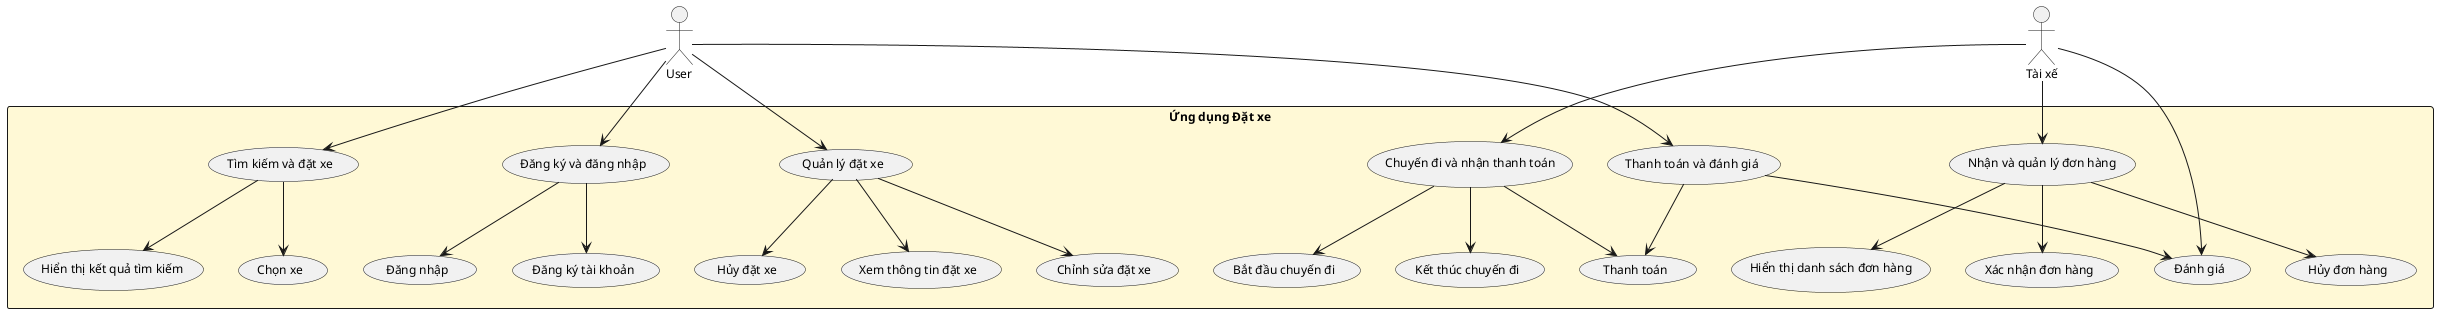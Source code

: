 @startuml

!define LightYellow #FFF9D6
!define LightGreen #D2F2C2
!define LightBlue #D6E3FF

skinparam packageStyle rect
skinparam packageBackgroundColor LightYellow
skinparam packageTitleBackgroundColor LightGreen
skinparam defaultFontName Arial
skinparam defaultFontSize 12

actor User as user
actor "Tài xế" as driver

rectangle "Ứng dụng Đặt xe" {
    user --> (Đăng ký và đăng nhập)
    user --> (Tìm kiếm và đặt xe)
    user --> (Quản lý đặt xe)
    user --> (Thanh toán và đánh giá)

    driver --> (Nhận và quản lý đơn hàng)
    driver --> (Chuyến đi và nhận thanh toán)
    driver --> (Đánh giá)

    (Tìm kiếm và đặt xe) --> (Hiển thị kết quả tìm kiếm)
    (Tìm kiếm và đặt xe) --> (Chọn xe)

    (Quản lý đặt xe) --> (Xem thông tin đặt xe)
    (Quản lý đặt xe) --> (Chỉnh sửa đặt xe)
    (Quản lý đặt xe) --> (Hủy đặt xe)

    (Nhận và quản lý đơn hàng) --> (Hiển thị danh sách đơn hàng)
    (Nhận và quản lý đơn hàng) --> (Xác nhận đơn hàng)
    (Nhận và quản lý đơn hàng) --> (Hủy đơn hàng)

    (Chuyến đi và nhận thanh toán) --> (Bắt đầu chuyến đi)
    (Chuyến đi và nhận thanh toán) --> (Kết thúc chuyến đi)
    (Chuyến đi và nhận thanh toán) --> (Thanh toán)

    (Đăng ký và đăng nhập) --> (Đăng ký tài khoản)
    (Đăng ký và đăng nhập) --> (Đăng nhập)

    (Thanh toán và đánh giá) --> (Thanh toán)
    (Thanh toán và đánh giá) --> (Đánh giá)

}

skinparam squareUseCase true

@enduml